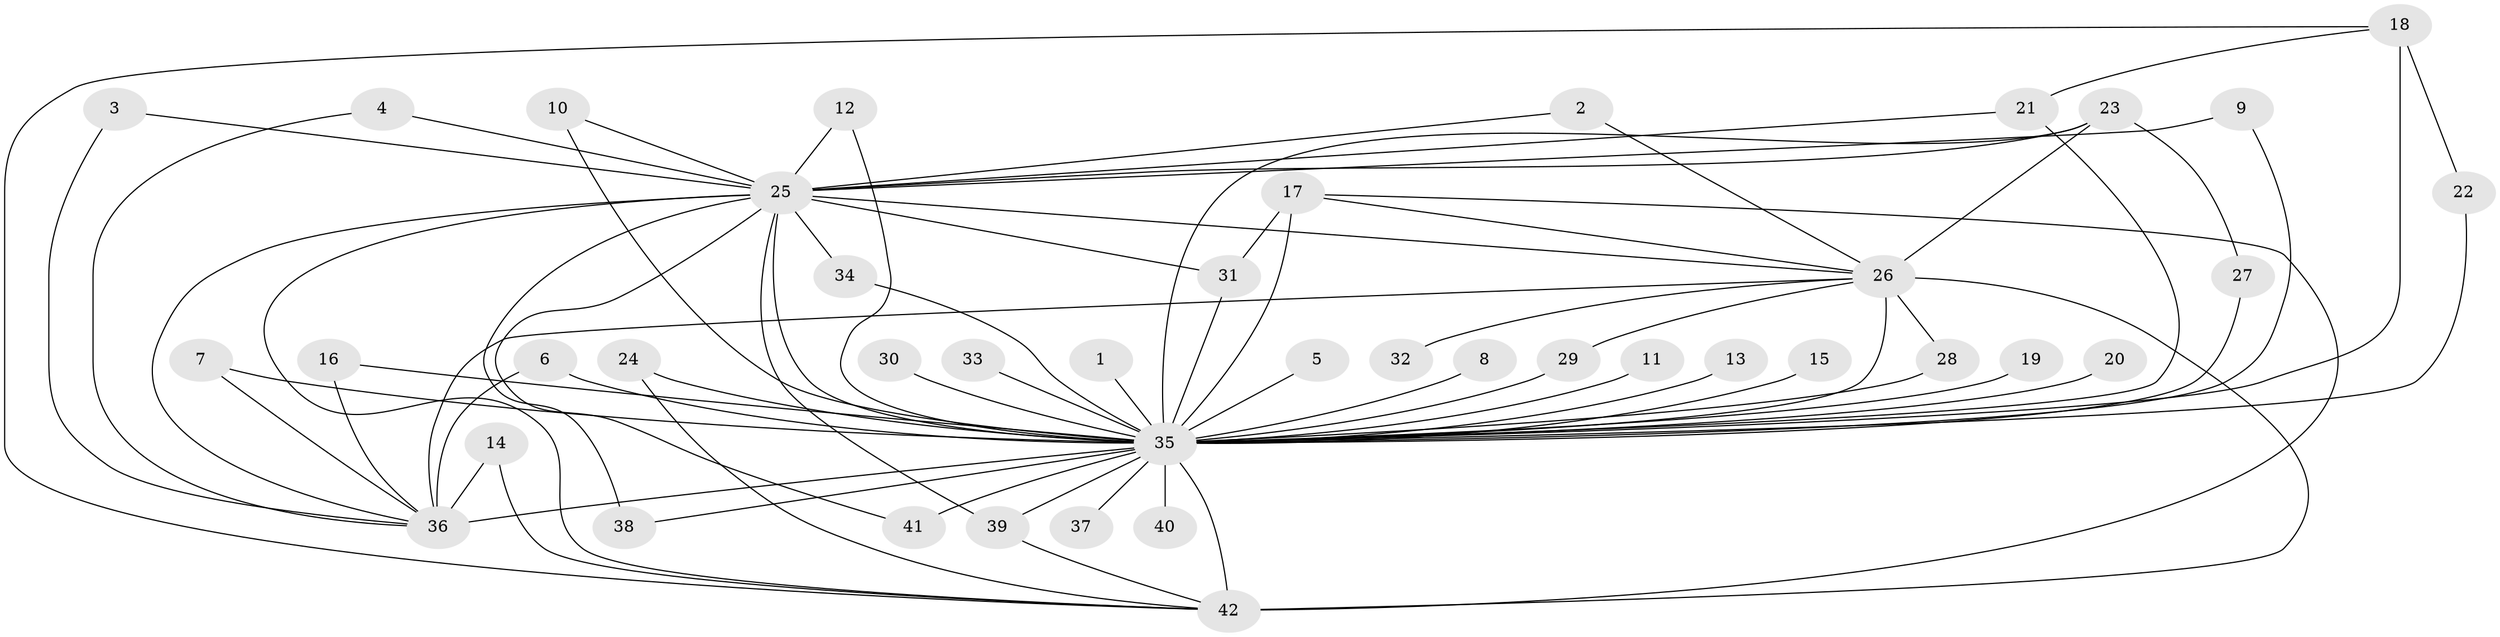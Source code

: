 // original degree distribution, {22: 0.024096385542168676, 29: 0.012048192771084338, 18: 0.012048192771084338, 17: 0.012048192771084338, 15: 0.024096385542168676, 16: 0.012048192771084338, 20: 0.024096385542168676, 2: 0.5903614457831325, 4: 0.07228915662650602, 3: 0.1686746987951807, 6: 0.012048192771084338, 5: 0.024096385542168676, 8: 0.012048192771084338}
// Generated by graph-tools (version 1.1) at 2025/48/03/06/25 01:48:57]
// undirected, 42 vertices, 75 edges
graph export_dot {
graph [start="1"]
  node [color=gray90,style=filled];
  1;
  2;
  3;
  4;
  5;
  6;
  7;
  8;
  9;
  10;
  11;
  12;
  13;
  14;
  15;
  16;
  17;
  18;
  19;
  20;
  21;
  22;
  23;
  24;
  25;
  26;
  27;
  28;
  29;
  30;
  31;
  32;
  33;
  34;
  35;
  36;
  37;
  38;
  39;
  40;
  41;
  42;
  1 -- 35 [weight=2.0];
  2 -- 25 [weight=1.0];
  2 -- 26 [weight=1.0];
  3 -- 25 [weight=1.0];
  3 -- 36 [weight=1.0];
  4 -- 25 [weight=1.0];
  4 -- 36 [weight=1.0];
  5 -- 35 [weight=1.0];
  6 -- 35 [weight=1.0];
  6 -- 36 [weight=1.0];
  7 -- 35 [weight=1.0];
  7 -- 36 [weight=1.0];
  8 -- 35 [weight=1.0];
  9 -- 25 [weight=1.0];
  9 -- 35 [weight=1.0];
  10 -- 25 [weight=1.0];
  10 -- 35 [weight=2.0];
  11 -- 35 [weight=2.0];
  12 -- 25 [weight=1.0];
  12 -- 35 [weight=1.0];
  13 -- 35 [weight=2.0];
  14 -- 36 [weight=1.0];
  14 -- 42 [weight=1.0];
  15 -- 35 [weight=2.0];
  16 -- 35 [weight=1.0];
  16 -- 36 [weight=1.0];
  17 -- 26 [weight=1.0];
  17 -- 31 [weight=2.0];
  17 -- 35 [weight=1.0];
  17 -- 42 [weight=1.0];
  18 -- 21 [weight=1.0];
  18 -- 22 [weight=1.0];
  18 -- 35 [weight=2.0];
  18 -- 42 [weight=1.0];
  19 -- 35 [weight=2.0];
  20 -- 35 [weight=4.0];
  21 -- 25 [weight=1.0];
  21 -- 35 [weight=3.0];
  22 -- 35 [weight=1.0];
  23 -- 25 [weight=1.0];
  23 -- 26 [weight=1.0];
  23 -- 27 [weight=1.0];
  23 -- 35 [weight=2.0];
  24 -- 35 [weight=1.0];
  24 -- 42 [weight=1.0];
  25 -- 26 [weight=1.0];
  25 -- 31 [weight=3.0];
  25 -- 34 [weight=1.0];
  25 -- 35 [weight=7.0];
  25 -- 36 [weight=1.0];
  25 -- 38 [weight=1.0];
  25 -- 39 [weight=1.0];
  25 -- 41 [weight=2.0];
  25 -- 42 [weight=1.0];
  26 -- 28 [weight=1.0];
  26 -- 29 [weight=1.0];
  26 -- 32 [weight=1.0];
  26 -- 35 [weight=8.0];
  26 -- 36 [weight=2.0];
  26 -- 42 [weight=1.0];
  27 -- 35 [weight=1.0];
  28 -- 35 [weight=1.0];
  29 -- 35 [weight=1.0];
  30 -- 35 [weight=2.0];
  31 -- 35 [weight=1.0];
  33 -- 35 [weight=2.0];
  34 -- 35 [weight=1.0];
  35 -- 36 [weight=7.0];
  35 -- 37 [weight=4.0];
  35 -- 38 [weight=2.0];
  35 -- 39 [weight=3.0];
  35 -- 40 [weight=2.0];
  35 -- 41 [weight=3.0];
  35 -- 42 [weight=4.0];
  39 -- 42 [weight=1.0];
}
